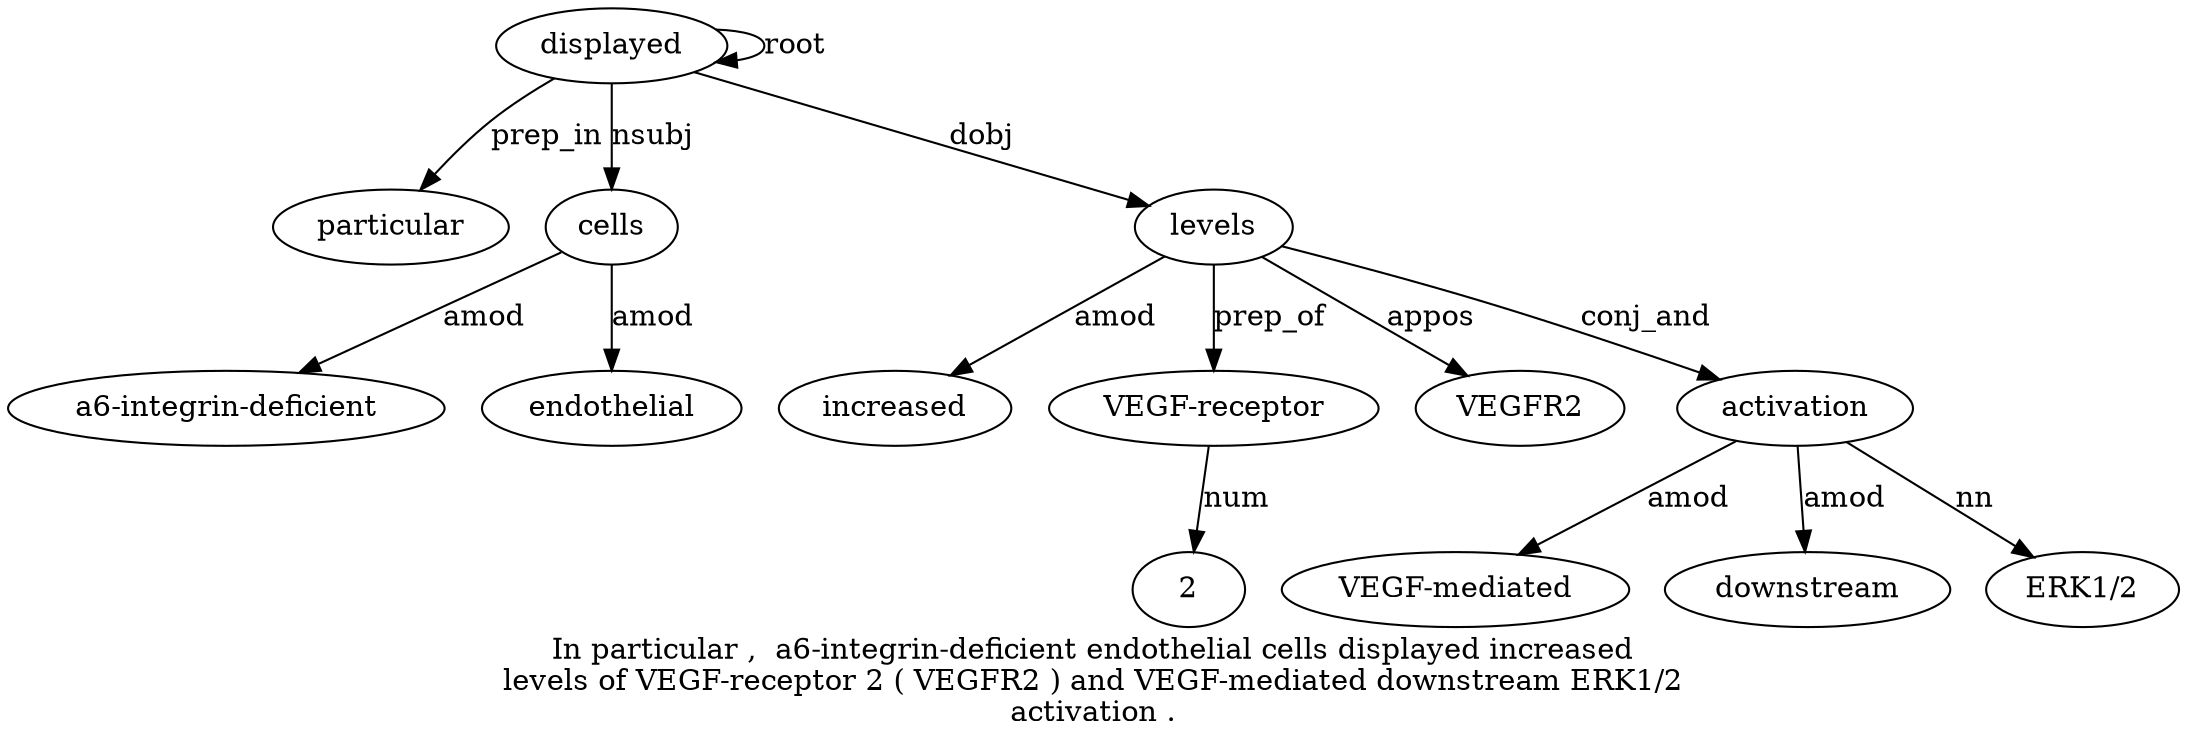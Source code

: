 digraph "In particular ,  a6-integrin-deficient endothelial cells displayed increased levels of VEGF-receptor 2 ( VEGFR2 ) and VEGF-mediated downstream ERK1/2 activation ." {
label="In particular ,  a6-integrin-deficient endothelial cells displayed increased
levels of VEGF-receptor 2 ( VEGFR2 ) and VEGF-mediated downstream ERK1/2
activation .";
displayed7 [style=filled, fillcolor=white, label=displayed];
particular2 [style=filled, fillcolor=white, label=particular];
displayed7 -> particular2  [label=prep_in];
cells6 [style=filled, fillcolor=white, label=cells];
"a6-integrin-deficient4" [style=filled, fillcolor=white, label="a6-integrin-deficient"];
cells6 -> "a6-integrin-deficient4"  [label=amod];
endothelial5 [style=filled, fillcolor=white, label=endothelial];
cells6 -> endothelial5  [label=amod];
displayed7 -> cells6  [label=nsubj];
displayed7 -> displayed7  [label=root];
levels9 [style=filled, fillcolor=white, label=levels];
increased8 [style=filled, fillcolor=white, label=increased];
levels9 -> increased8  [label=amod];
displayed7 -> levels9  [label=dobj];
"VEGF-receptor11" [style=filled, fillcolor=white, label="VEGF-receptor"];
levels9 -> "VEGF-receptor11"  [label=prep_of];
21 [style=filled, fillcolor=white, label=2];
"VEGF-receptor11" -> 21  [label=num];
VEGFR214 [style=filled, fillcolor=white, label=VEGFR2];
levels9 -> VEGFR214  [label=appos];
activation20 [style=filled, fillcolor=white, label=activation];
"VEGF-mediated17" [style=filled, fillcolor=white, label="VEGF-mediated"];
activation20 -> "VEGF-mediated17"  [label=amod];
downstream18 [style=filled, fillcolor=white, label=downstream];
activation20 -> downstream18  [label=amod];
"ERK1/219" [style=filled, fillcolor=white, label="ERK1/2"];
activation20 -> "ERK1/219"  [label=nn];
levels9 -> activation20  [label=conj_and];
}
